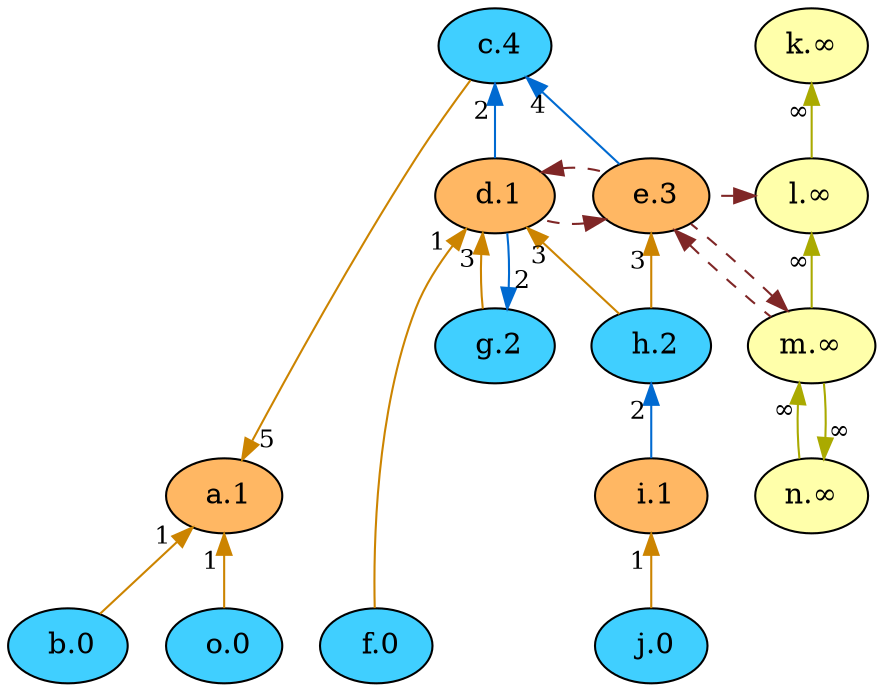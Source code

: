 digraph {
    // Node defaults can be set here if needed
    b [style="filled" fillcolor="#40cfff" label=" b.0" fontsize=14]
    f [style="filled" fillcolor="#40cfff" label=" f.0" fontsize=14]
    j [style="filled" fillcolor="#40cfff" label=" j.0" fontsize=14]
    o [style="filled" fillcolor="#40cfff" label=" o.0" fontsize=14]
    i [style="filled" fillcolor="#ffb763" label=" i.1" fontsize=14]
    d [style="filled" fillcolor="#ffb763" label=" d.1" fontsize=14]
    a [style="filled" fillcolor="#ffb763" label=" a.1" fontsize=14]
    g [style="filled" fillcolor="#40cfff" label=" g.2" fontsize=14]
    h [style="filled" fillcolor="#40cfff" label=" h.2" fontsize=14]
    e [style="filled" fillcolor="#ffb763" label=" e.3" fontsize=14]
    c [style="filled" fillcolor="#40cfff" label=" c.4" fontsize=14]
    l [style="filled" fillcolor="#FFFFAA" label="l.∞" fontsize=14]
    k [style="filled" fillcolor="#FFFFAA" label="k.∞" fontsize=14]
    m [style="filled" fillcolor="#FFFFAA" label="m.∞" fontsize=14]
    n [style="filled" fillcolor="#FFFFAA" label="n.∞" fontsize=14]
    edge[labeldistance=1.5 fontsize=12]
    l -> e [color="#7f2626" style="dashed" dir="back" taillabel="" constraint=false]
    k -> l [color="#AAAA00" style="solid" dir="back" taillabel="∞" ]
    m -> n [color="#AAAA00" style="solid" dir="back" taillabel="∞" ]
    l -> m [color="#AAAA00" style="solid" dir="back" taillabel="∞" ]
    n -> m [color="#AAAA00" style="solid" dir="back" taillabel="∞" ]
    a -> b [color="#cc8400" style="solid" dir="back" taillabel="1" ]
    d -> f [color="#cc8400" style="solid" dir="back" taillabel="1" ]
    e -> h [color="#cc8400" style="solid" dir="back" taillabel="3" ]
    e -> m [color="#7f2626" style="dashed" dir="back" taillabel="" constraint=false]
    e -> d [color="#7f2626" style="dashed" dir="back" taillabel="" constraint=false]
    a -> c [color="#cc8400" style="solid" dir="back" taillabel="5" ]
    d -> g [color="#cc8400" style="solid" dir="back" taillabel="3" ]
    c -> d [color="#006ad1" style="solid" dir="back" taillabel="2" ]
    c -> e [color="#006ad1" style="solid" dir="back" taillabel="4" ]
    g -> d [color="#006ad1" style="solid" dir="back" taillabel="2" ]
    d -> e [color="#7f2626" style="dashed" dir="back" taillabel="" constraint=false]
    m -> e [color="#7f2626" style="dashed" dir="back" taillabel="" constraint=false]
    h -> i [color="#006ad1" style="solid" dir="back" taillabel="2" ]
    i -> j [color="#cc8400" style="solid" dir="back" taillabel="1" ]
    a -> o [color="#cc8400" style="solid" dir="back" taillabel="1" ]
    d -> h [color="#cc8400" style="solid" dir="back" taillabel="3" ]
    {rank = max b f j o}
    {rank = min c}
}